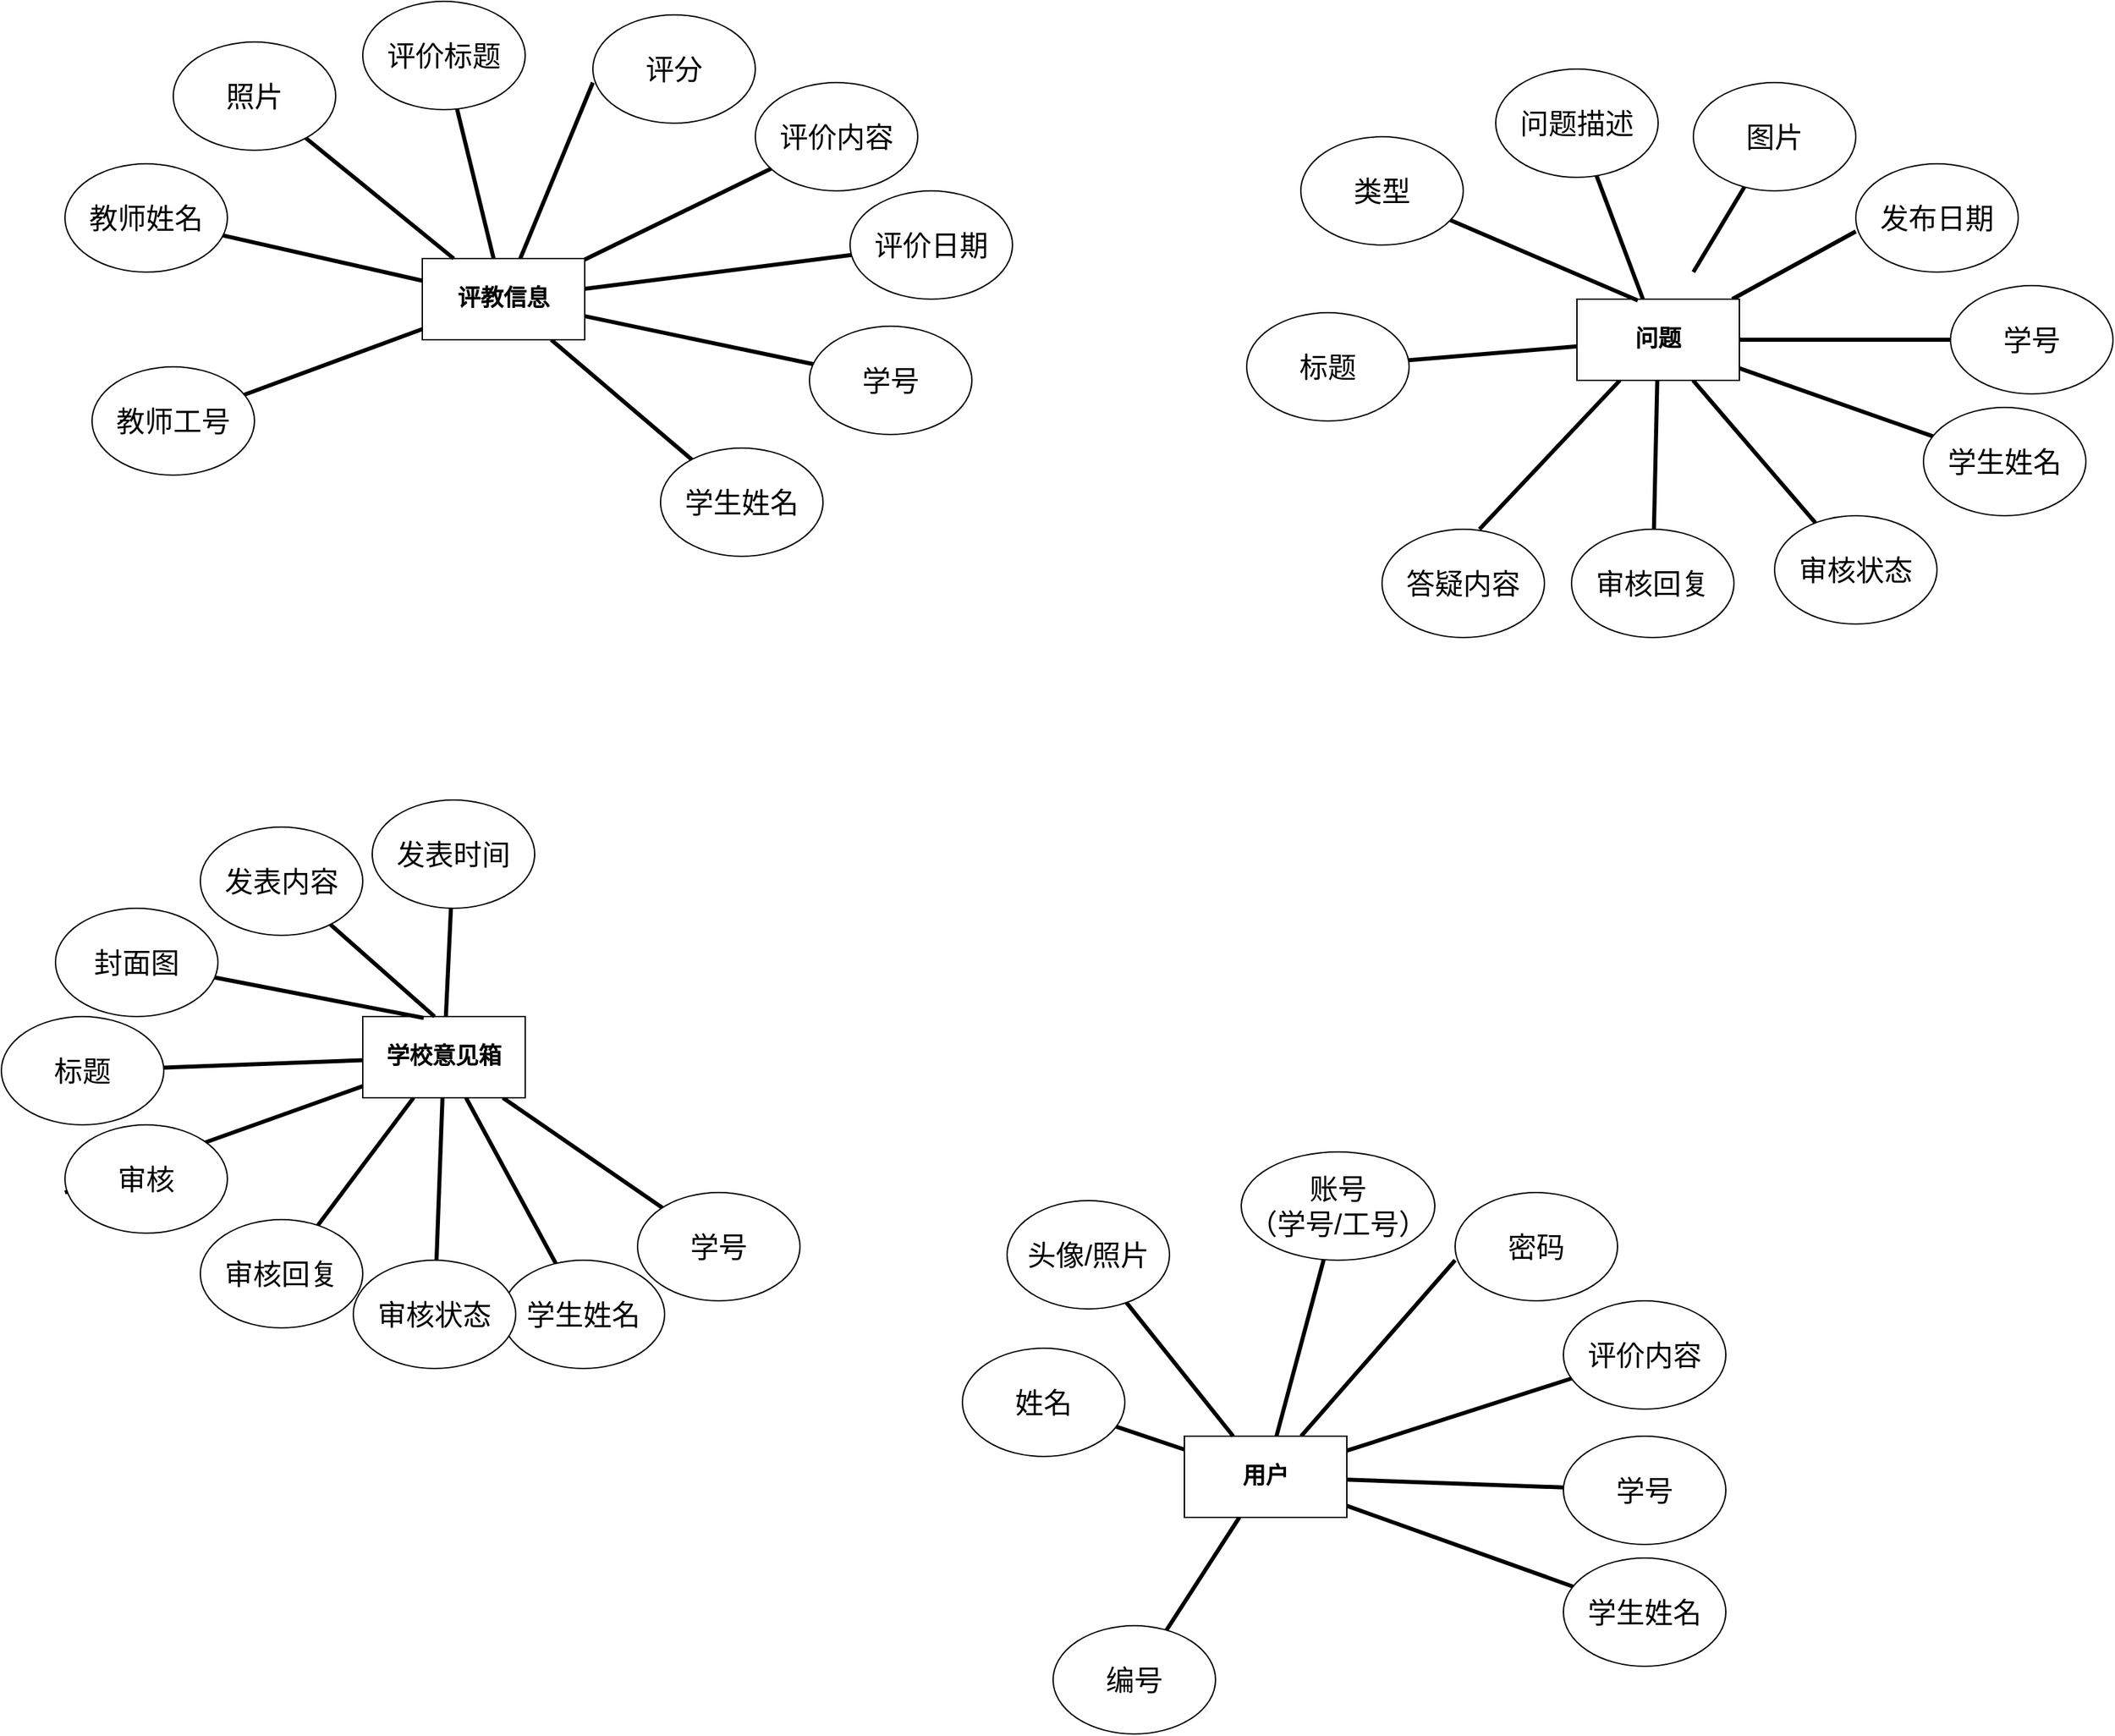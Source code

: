 <mxfile version="21.3.0" type="github" pages="3">
  <diagram name="第 1 页" id="lqhFtGPekLb3dXe2P2rk">
    <mxGraphModel dx="2585" dy="2587" grid="1" gridSize="10" guides="1" tooltips="1" connect="1" arrows="1" fold="1" page="1" pageScale="1" pageWidth="827" pageHeight="1169" math="0" shadow="0">
      <root>
        <mxCell id="0" />
        <mxCell id="1" parent="0" />
        <mxCell id="Dka6jU04fZYeaKy0mmvw-1" style="rounded=0;orthogonalLoop=1;jettySize=auto;html=1;endArrow=none;endFill=0;strokeWidth=3;" parent="1" source="Dka6jU04fZYeaKy0mmvw-7" target="Dka6jU04fZYeaKy0mmvw-8" edge="1">
          <mxGeometry relative="1" as="geometry" />
        </mxCell>
        <mxCell id="Dka6jU04fZYeaKy0mmvw-2" style="edgeStyle=none;shape=connector;rounded=0;orthogonalLoop=1;jettySize=auto;html=1;entryX=0;entryY=0.625;entryDx=0;entryDy=0;entryPerimeter=0;labelBackgroundColor=default;strokeWidth=3;fontFamily=Helvetica;fontSize=11;fontColor=default;endArrow=none;endFill=0;" parent="1" source="Dka6jU04fZYeaKy0mmvw-7" target="Dka6jU04fZYeaKy0mmvw-16" edge="1">
          <mxGeometry relative="1" as="geometry" />
        </mxCell>
        <mxCell id="Dka6jU04fZYeaKy0mmvw-3" style="edgeStyle=none;shape=connector;rounded=0;orthogonalLoop=1;jettySize=auto;html=1;labelBackgroundColor=default;strokeWidth=3;fontFamily=Helvetica;fontSize=11;fontColor=default;endArrow=none;endFill=0;" parent="1" source="Dka6jU04fZYeaKy0mmvw-7" target="Dka6jU04fZYeaKy0mmvw-15" edge="1">
          <mxGeometry relative="1" as="geometry" />
        </mxCell>
        <mxCell id="Dka6jU04fZYeaKy0mmvw-4" style="edgeStyle=none;shape=connector;rounded=0;orthogonalLoop=1;jettySize=auto;html=1;labelBackgroundColor=default;strokeWidth=3;fontFamily=Helvetica;fontSize=11;fontColor=default;endArrow=none;endFill=0;" parent="1" source="Dka6jU04fZYeaKy0mmvw-7" target="Dka6jU04fZYeaKy0mmvw-17" edge="1">
          <mxGeometry relative="1" as="geometry" />
        </mxCell>
        <mxCell id="Dka6jU04fZYeaKy0mmvw-5" style="edgeStyle=none;shape=connector;rounded=0;orthogonalLoop=1;jettySize=auto;html=1;labelBackgroundColor=default;strokeWidth=3;fontFamily=Helvetica;fontSize=11;fontColor=default;endArrow=none;endFill=0;" parent="1" source="Dka6jU04fZYeaKy0mmvw-7" target="Dka6jU04fZYeaKy0mmvw-18" edge="1">
          <mxGeometry relative="1" as="geometry" />
        </mxCell>
        <mxCell id="Dka6jU04fZYeaKy0mmvw-6" style="edgeStyle=none;shape=connector;rounded=0;orthogonalLoop=1;jettySize=auto;html=1;labelBackgroundColor=default;strokeWidth=3;fontFamily=Helvetica;fontSize=11;fontColor=default;endArrow=none;endFill=0;" parent="1" source="Dka6jU04fZYeaKy0mmvw-7" target="Dka6jU04fZYeaKy0mmvw-19" edge="1">
          <mxGeometry relative="1" as="geometry" />
        </mxCell>
        <mxCell id="Dka6jU04fZYeaKy0mmvw-7" value="学校意见箱" style="rounded=0;whiteSpace=wrap;html=1;fontFamily=Times New Roman;fontStyle=1;fontSize=17;" parent="1" vertex="1">
          <mxGeometry x="347" y="280" width="120" height="60" as="geometry" />
        </mxCell>
        <mxCell id="Dka6jU04fZYeaKy0mmvw-8" value="标题" style="ellipse;whiteSpace=wrap;html=1;fontSize=21;" parent="1" vertex="1">
          <mxGeometry x="80" y="280" width="120" height="80" as="geometry" />
        </mxCell>
        <mxCell id="Dka6jU04fZYeaKy0mmvw-9" style="rounded=0;orthogonalLoop=1;jettySize=auto;html=1;endArrow=none;endFill=0;strokeWidth=3;exitX=0.375;exitY=0.017;exitDx=0;exitDy=0;exitPerimeter=0;" parent="1" source="Dka6jU04fZYeaKy0mmvw-7" target="Dka6jU04fZYeaKy0mmvw-10" edge="1">
          <mxGeometry relative="1" as="geometry">
            <mxPoint x="344" y="270" as="sourcePoint" />
          </mxGeometry>
        </mxCell>
        <mxCell id="Dka6jU04fZYeaKy0mmvw-10" value="封面图" style="ellipse;whiteSpace=wrap;html=1;fontSize=21;" parent="1" vertex="1">
          <mxGeometry x="120" y="200" width="120" height="80" as="geometry" />
        </mxCell>
        <mxCell id="Dka6jU04fZYeaKy0mmvw-11" style="rounded=0;orthogonalLoop=1;jettySize=auto;html=1;endArrow=none;endFill=0;strokeWidth=3;" parent="1" source="Dka6jU04fZYeaKy0mmvw-7" target="Dka6jU04fZYeaKy0mmvw-12" edge="1">
          <mxGeometry relative="1" as="geometry">
            <mxPoint x="428" y="293" as="sourcePoint" />
          </mxGeometry>
        </mxCell>
        <mxCell id="Dka6jU04fZYeaKy0mmvw-12" value="发表时间" style="ellipse;whiteSpace=wrap;html=1;fontSize=21;" parent="1" vertex="1">
          <mxGeometry x="354" y="120" width="120" height="80" as="geometry" />
        </mxCell>
        <mxCell id="Dka6jU04fZYeaKy0mmvw-13" style="edgeStyle=none;shape=connector;rounded=0;orthogonalLoop=1;jettySize=auto;html=1;entryX=0.442;entryY=0;entryDx=0;entryDy=0;entryPerimeter=0;labelBackgroundColor=default;strokeWidth=3;fontFamily=Helvetica;fontSize=11;fontColor=default;endArrow=none;endFill=0;" parent="1" source="Dka6jU04fZYeaKy0mmvw-14" target="Dka6jU04fZYeaKy0mmvw-7" edge="1">
          <mxGeometry relative="1" as="geometry" />
        </mxCell>
        <mxCell id="Dka6jU04fZYeaKy0mmvw-14" value="发表内容" style="ellipse;whiteSpace=wrap;html=1;fontSize=21;" parent="1" vertex="1">
          <mxGeometry x="227" y="140" width="120" height="80" as="geometry" />
        </mxCell>
        <mxCell id="Dka6jU04fZYeaKy0mmvw-15" value="学号" style="ellipse;whiteSpace=wrap;html=1;fontSize=21;" parent="1" vertex="1">
          <mxGeometry x="550" y="410" width="120" height="80" as="geometry" />
        </mxCell>
        <mxCell id="Dka6jU04fZYeaKy0mmvw-16" value="审核" style="ellipse;whiteSpace=wrap;html=1;fontSize=21;" parent="1" vertex="1">
          <mxGeometry x="127" y="360" width="120" height="80" as="geometry" />
        </mxCell>
        <mxCell id="Dka6jU04fZYeaKy0mmvw-17" value="学生姓名" style="ellipse;whiteSpace=wrap;html=1;fontSize=21;" parent="1" vertex="1">
          <mxGeometry x="450" y="460" width="120" height="80" as="geometry" />
        </mxCell>
        <mxCell id="Dka6jU04fZYeaKy0mmvw-18" value="审核状态" style="ellipse;whiteSpace=wrap;html=1;fontSize=21;" parent="1" vertex="1">
          <mxGeometry x="340" y="460" width="120" height="80" as="geometry" />
        </mxCell>
        <mxCell id="Dka6jU04fZYeaKy0mmvw-19" value="审核回复" style="ellipse;whiteSpace=wrap;html=1;fontSize=21;" parent="1" vertex="1">
          <mxGeometry x="227" y="430" width="120" height="80" as="geometry" />
        </mxCell>
        <mxCell id="Dka6jU04fZYeaKy0mmvw-20" style="rounded=0;orthogonalLoop=1;jettySize=auto;html=1;endArrow=none;endFill=0;strokeWidth=3;" parent="1" source="Dka6jU04fZYeaKy0mmvw-26" target="Dka6jU04fZYeaKy0mmvw-27" edge="1">
          <mxGeometry relative="1" as="geometry" />
        </mxCell>
        <mxCell id="Dka6jU04fZYeaKy0mmvw-21" style="edgeStyle=none;shape=connector;rounded=0;orthogonalLoop=1;jettySize=auto;html=1;entryX=0;entryY=0.625;entryDx=0;entryDy=0;entryPerimeter=0;labelBackgroundColor=default;strokeWidth=3;fontFamily=Helvetica;fontSize=11;fontColor=default;endArrow=none;endFill=0;" parent="1" source="Dka6jU04fZYeaKy0mmvw-26" target="Dka6jU04fZYeaKy0mmvw-35" edge="1">
          <mxGeometry relative="1" as="geometry" />
        </mxCell>
        <mxCell id="Dka6jU04fZYeaKy0mmvw-22" style="edgeStyle=none;shape=connector;rounded=0;orthogonalLoop=1;jettySize=auto;html=1;labelBackgroundColor=default;strokeWidth=3;fontFamily=Helvetica;fontSize=11;fontColor=default;endArrow=none;endFill=0;" parent="1" source="Dka6jU04fZYeaKy0mmvw-26" target="Dka6jU04fZYeaKy0mmvw-34" edge="1">
          <mxGeometry relative="1" as="geometry" />
        </mxCell>
        <mxCell id="Dka6jU04fZYeaKy0mmvw-23" style="edgeStyle=none;shape=connector;rounded=0;orthogonalLoop=1;jettySize=auto;html=1;labelBackgroundColor=default;strokeWidth=3;fontFamily=Helvetica;fontSize=11;fontColor=default;endArrow=none;endFill=0;" parent="1" source="Dka6jU04fZYeaKy0mmvw-26" target="Dka6jU04fZYeaKy0mmvw-36" edge="1">
          <mxGeometry relative="1" as="geometry" />
        </mxCell>
        <mxCell id="Dka6jU04fZYeaKy0mmvw-24" style="edgeStyle=none;shape=connector;rounded=0;orthogonalLoop=1;jettySize=auto;html=1;labelBackgroundColor=default;strokeWidth=3;fontFamily=Helvetica;fontSize=11;fontColor=default;endArrow=none;endFill=0;" parent="1" source="Dka6jU04fZYeaKy0mmvw-26" target="Dka6jU04fZYeaKy0mmvw-37" edge="1">
          <mxGeometry relative="1" as="geometry" />
        </mxCell>
        <mxCell id="Dka6jU04fZYeaKy0mmvw-25" style="edgeStyle=none;shape=connector;rounded=0;orthogonalLoop=1;jettySize=auto;html=1;labelBackgroundColor=default;strokeWidth=3;fontFamily=Helvetica;fontSize=11;fontColor=default;endArrow=none;endFill=0;" parent="1" source="Dka6jU04fZYeaKy0mmvw-26" target="Dka6jU04fZYeaKy0mmvw-38" edge="1">
          <mxGeometry relative="1" as="geometry" />
        </mxCell>
        <mxCell id="OiThAVt1DYS7diR-7qcc-2" style="edgeStyle=none;shape=connector;rounded=0;orthogonalLoop=1;jettySize=auto;html=1;labelBackgroundColor=default;strokeColor=default;strokeWidth=3;fontFamily=Helvetica;fontSize=11;fontColor=default;endArrow=none;endFill=0;entryX=0.6;entryY=0;entryDx=0;entryDy=0;entryPerimeter=0;" edge="1" parent="1" source="Dka6jU04fZYeaKy0mmvw-26" target="OiThAVt1DYS7diR-7qcc-3">
          <mxGeometry relative="1" as="geometry">
            <mxPoint x="1110" y="-90" as="targetPoint" />
          </mxGeometry>
        </mxCell>
        <mxCell id="Dka6jU04fZYeaKy0mmvw-26" value="问题" style="rounded=0;whiteSpace=wrap;html=1;fontFamily=Times New Roman;fontStyle=1;fontSize=17;" parent="1" vertex="1">
          <mxGeometry x="1244" y="-250" width="120" height="60" as="geometry" />
        </mxCell>
        <mxCell id="Dka6jU04fZYeaKy0mmvw-27" value="标题" style="ellipse;whiteSpace=wrap;html=1;fontSize=21;" parent="1" vertex="1">
          <mxGeometry x="1000" y="-240" width="120" height="80" as="geometry" />
        </mxCell>
        <mxCell id="Dka6jU04fZYeaKy0mmvw-28" style="rounded=0;orthogonalLoop=1;jettySize=auto;html=1;endArrow=none;endFill=0;strokeWidth=3;exitX=0.375;exitY=0.017;exitDx=0;exitDy=0;exitPerimeter=0;" parent="1" source="Dka6jU04fZYeaKy0mmvw-26" target="Dka6jU04fZYeaKy0mmvw-29" edge="1">
          <mxGeometry relative="1" as="geometry">
            <mxPoint x="1234" y="-270" as="sourcePoint" />
          </mxGeometry>
        </mxCell>
        <mxCell id="Dka6jU04fZYeaKy0mmvw-29" value="类型" style="ellipse;whiteSpace=wrap;html=1;fontSize=21;" parent="1" vertex="1">
          <mxGeometry x="1040" y="-370" width="120" height="80" as="geometry" />
        </mxCell>
        <mxCell id="Dka6jU04fZYeaKy0mmvw-30" style="rounded=0;orthogonalLoop=1;jettySize=auto;html=1;endArrow=none;endFill=0;strokeWidth=3;" parent="1" target="Dka6jU04fZYeaKy0mmvw-31" edge="1">
          <mxGeometry relative="1" as="geometry">
            <mxPoint x="1330" y="-270" as="sourcePoint" />
          </mxGeometry>
        </mxCell>
        <mxCell id="Dka6jU04fZYeaKy0mmvw-31" value="图片" style="ellipse;whiteSpace=wrap;html=1;fontSize=21;" parent="1" vertex="1">
          <mxGeometry x="1330" y="-410" width="120" height="80" as="geometry" />
        </mxCell>
        <mxCell id="Dka6jU04fZYeaKy0mmvw-32" style="edgeStyle=none;shape=connector;rounded=0;orthogonalLoop=1;jettySize=auto;html=1;labelBackgroundColor=default;strokeWidth=3;fontFamily=Helvetica;fontSize=11;fontColor=default;endArrow=none;endFill=0;" parent="1" source="Dka6jU04fZYeaKy0mmvw-33" target="Dka6jU04fZYeaKy0mmvw-26" edge="1">
          <mxGeometry relative="1" as="geometry" />
        </mxCell>
        <mxCell id="Dka6jU04fZYeaKy0mmvw-33" value="问题描述" style="ellipse;whiteSpace=wrap;html=1;fontSize=21;" parent="1" vertex="1">
          <mxGeometry x="1184" y="-420" width="120" height="80" as="geometry" />
        </mxCell>
        <mxCell id="Dka6jU04fZYeaKy0mmvw-34" value="学号" style="ellipse;whiteSpace=wrap;html=1;fontSize=21;" parent="1" vertex="1">
          <mxGeometry x="1520" y="-260" width="120" height="80" as="geometry" />
        </mxCell>
        <mxCell id="Dka6jU04fZYeaKy0mmvw-35" value="发布日期" style="ellipse;whiteSpace=wrap;html=1;fontSize=21;" parent="1" vertex="1">
          <mxGeometry x="1450" y="-350" width="120" height="80" as="geometry" />
        </mxCell>
        <mxCell id="Dka6jU04fZYeaKy0mmvw-36" value="学生姓名" style="ellipse;whiteSpace=wrap;html=1;fontSize=21;" parent="1" vertex="1">
          <mxGeometry x="1500" y="-170" width="120" height="80" as="geometry" />
        </mxCell>
        <mxCell id="Dka6jU04fZYeaKy0mmvw-37" value="审核状态" style="ellipse;whiteSpace=wrap;html=1;fontSize=21;" parent="1" vertex="1">
          <mxGeometry x="1390" y="-90" width="120" height="80" as="geometry" />
        </mxCell>
        <mxCell id="Dka6jU04fZYeaKy0mmvw-38" value="审核回复" style="ellipse;whiteSpace=wrap;html=1;fontSize=21;" parent="1" vertex="1">
          <mxGeometry x="1240" y="-80" width="120" height="80" as="geometry" />
        </mxCell>
        <mxCell id="Dka6jU04fZYeaKy0mmvw-58" style="rounded=0;orthogonalLoop=1;jettySize=auto;html=1;endArrow=none;endFill=0;strokeWidth=3;" parent="1" source="Dka6jU04fZYeaKy0mmvw-63" target="Dka6jU04fZYeaKy0mmvw-64" edge="1">
          <mxGeometry relative="1" as="geometry" />
        </mxCell>
        <mxCell id="Dka6jU04fZYeaKy0mmvw-59" style="edgeStyle=none;shape=connector;rounded=0;orthogonalLoop=1;jettySize=auto;html=1;entryX=0;entryY=0.625;entryDx=0;entryDy=0;entryPerimeter=0;labelBackgroundColor=default;strokeWidth=3;fontFamily=Helvetica;fontSize=11;fontColor=default;endArrow=none;endFill=0;" parent="1" source="Dka6jU04fZYeaKy0mmvw-63" target="Dka6jU04fZYeaKy0mmvw-72" edge="1">
          <mxGeometry relative="1" as="geometry" />
        </mxCell>
        <mxCell id="Dka6jU04fZYeaKy0mmvw-60" style="edgeStyle=none;shape=connector;rounded=0;orthogonalLoop=1;jettySize=auto;html=1;labelBackgroundColor=default;strokeWidth=3;fontFamily=Helvetica;fontSize=11;fontColor=default;endArrow=none;endFill=0;" parent="1" source="Dka6jU04fZYeaKy0mmvw-63" target="Dka6jU04fZYeaKy0mmvw-71" edge="1">
          <mxGeometry relative="1" as="geometry" />
        </mxCell>
        <mxCell id="Dka6jU04fZYeaKy0mmvw-61" style="edgeStyle=none;shape=connector;rounded=0;orthogonalLoop=1;jettySize=auto;html=1;labelBackgroundColor=default;strokeWidth=3;fontFamily=Helvetica;fontSize=11;fontColor=default;endArrow=none;endFill=0;" parent="1" source="Dka6jU04fZYeaKy0mmvw-63" target="Dka6jU04fZYeaKy0mmvw-73" edge="1">
          <mxGeometry relative="1" as="geometry" />
        </mxCell>
        <mxCell id="Dka6jU04fZYeaKy0mmvw-62" style="edgeStyle=none;shape=connector;rounded=0;orthogonalLoop=1;jettySize=auto;html=1;labelBackgroundColor=default;strokeWidth=3;fontFamily=Helvetica;fontSize=11;fontColor=default;endArrow=none;endFill=0;" parent="1" source="Dka6jU04fZYeaKy0mmvw-63" target="Dka6jU04fZYeaKy0mmvw-74" edge="1">
          <mxGeometry relative="1" as="geometry" />
        </mxCell>
        <mxCell id="Dka6jU04fZYeaKy0mmvw-63" value="评教信息" style="rounded=0;whiteSpace=wrap;html=1;fontFamily=Times New Roman;fontStyle=1;fontSize=17;" parent="1" vertex="1">
          <mxGeometry x="391" y="-280" width="120" height="60" as="geometry" />
        </mxCell>
        <mxCell id="Dka6jU04fZYeaKy0mmvw-64" value="教师工号" style="ellipse;whiteSpace=wrap;html=1;fontSize=21;" parent="1" vertex="1">
          <mxGeometry x="147" y="-200" width="120" height="80" as="geometry" />
        </mxCell>
        <mxCell id="Dka6jU04fZYeaKy0mmvw-65" style="rounded=0;orthogonalLoop=1;jettySize=auto;html=1;endArrow=none;endFill=0;strokeWidth=3;" parent="1" source="Dka6jU04fZYeaKy0mmvw-63" target="Dka6jU04fZYeaKy0mmvw-66" edge="1">
          <mxGeometry relative="1" as="geometry">
            <mxPoint x="381" y="-300" as="sourcePoint" />
          </mxGeometry>
        </mxCell>
        <mxCell id="Dka6jU04fZYeaKy0mmvw-66" value="教师姓名" style="ellipse;whiteSpace=wrap;html=1;fontSize=21;" parent="1" vertex="1">
          <mxGeometry x="127" y="-350" width="120" height="80" as="geometry" />
        </mxCell>
        <mxCell id="Dka6jU04fZYeaKy0mmvw-67" style="rounded=0;orthogonalLoop=1;jettySize=auto;html=1;endArrow=none;endFill=0;strokeWidth=3;" parent="1" source="Dka6jU04fZYeaKy0mmvw-63" target="Dka6jU04fZYeaKy0mmvw-68" edge="1">
          <mxGeometry relative="1" as="geometry">
            <mxPoint x="571" y="-360" as="sourcePoint" />
          </mxGeometry>
        </mxCell>
        <mxCell id="Dka6jU04fZYeaKy0mmvw-68" value="评价标题" style="ellipse;whiteSpace=wrap;html=1;fontSize=21;" parent="1" vertex="1">
          <mxGeometry x="347" y="-470" width="120" height="80" as="geometry" />
        </mxCell>
        <mxCell id="Dka6jU04fZYeaKy0mmvw-69" style="edgeStyle=none;shape=connector;rounded=0;orthogonalLoop=1;jettySize=auto;html=1;labelBackgroundColor=default;strokeWidth=3;fontFamily=Helvetica;fontSize=11;fontColor=default;endArrow=none;endFill=0;" parent="1" source="Dka6jU04fZYeaKy0mmvw-70" target="Dka6jU04fZYeaKy0mmvw-63" edge="1">
          <mxGeometry relative="1" as="geometry" />
        </mxCell>
        <mxCell id="Dka6jU04fZYeaKy0mmvw-70" value="照片" style="ellipse;whiteSpace=wrap;html=1;fontSize=21;" parent="1" vertex="1">
          <mxGeometry x="207" y="-440" width="120" height="80" as="geometry" />
        </mxCell>
        <mxCell id="Dka6jU04fZYeaKy0mmvw-71" value="评价内容" style="ellipse;whiteSpace=wrap;html=1;fontSize=21;" parent="1" vertex="1">
          <mxGeometry x="637" y="-410" width="120" height="80" as="geometry" />
        </mxCell>
        <mxCell id="Dka6jU04fZYeaKy0mmvw-72" value="评分" style="ellipse;whiteSpace=wrap;html=1;fontSize=21;" parent="1" vertex="1">
          <mxGeometry x="517" y="-460" width="120" height="80" as="geometry" />
        </mxCell>
        <mxCell id="Dka6jU04fZYeaKy0mmvw-73" value="学号" style="ellipse;whiteSpace=wrap;html=1;fontSize=21;" parent="1" vertex="1">
          <mxGeometry x="677" y="-230" width="120" height="80" as="geometry" />
        </mxCell>
        <mxCell id="Dka6jU04fZYeaKy0mmvw-74" value="学生姓名" style="ellipse;whiteSpace=wrap;html=1;fontSize=21;" parent="1" vertex="1">
          <mxGeometry x="567" y="-140" width="120" height="80" as="geometry" />
        </mxCell>
        <mxCell id="Dka6jU04fZYeaKy0mmvw-75" style="edgeStyle=none;shape=connector;rounded=0;orthogonalLoop=1;jettySize=auto;html=1;labelBackgroundColor=default;strokeWidth=3;fontFamily=Helvetica;fontSize=11;fontColor=default;endArrow=none;endFill=0;" parent="1" source="Dka6jU04fZYeaKy0mmvw-76" target="Dka6jU04fZYeaKy0mmvw-63" edge="1">
          <mxGeometry relative="1" as="geometry" />
        </mxCell>
        <mxCell id="Dka6jU04fZYeaKy0mmvw-76" value="评价日期" style="ellipse;whiteSpace=wrap;html=1;fontSize=21;" parent="1" vertex="1">
          <mxGeometry x="707" y="-330" width="120" height="80" as="geometry" />
        </mxCell>
        <mxCell id="OiThAVt1DYS7diR-7qcc-3" value="答疑内容" style="ellipse;whiteSpace=wrap;html=1;fontSize=21;" vertex="1" parent="1">
          <mxGeometry x="1100" y="-80" width="120" height="80" as="geometry" />
        </mxCell>
        <mxCell id="CoflHbQU25LNIASBhHmg-1" style="rounded=0;orthogonalLoop=1;jettySize=auto;html=1;endArrow=none;endFill=0;strokeWidth=3;" edge="1" parent="1" source="CoflHbQU25LNIASBhHmg-6" target="CoflHbQU25LNIASBhHmg-7">
          <mxGeometry relative="1" as="geometry" />
        </mxCell>
        <mxCell id="CoflHbQU25LNIASBhHmg-2" style="edgeStyle=none;shape=connector;rounded=0;orthogonalLoop=1;jettySize=auto;html=1;entryX=0;entryY=0.625;entryDx=0;entryDy=0;entryPerimeter=0;labelBackgroundColor=default;strokeWidth=3;fontFamily=Helvetica;fontSize=11;fontColor=default;endArrow=none;endFill=0;" edge="1" parent="1" source="CoflHbQU25LNIASBhHmg-6" target="CoflHbQU25LNIASBhHmg-15">
          <mxGeometry relative="1" as="geometry" />
        </mxCell>
        <mxCell id="CoflHbQU25LNIASBhHmg-3" style="edgeStyle=none;shape=connector;rounded=0;orthogonalLoop=1;jettySize=auto;html=1;labelBackgroundColor=default;strokeWidth=3;fontFamily=Helvetica;fontSize=11;fontColor=default;endArrow=none;endFill=0;" edge="1" parent="1" source="CoflHbQU25LNIASBhHmg-6" target="CoflHbQU25LNIASBhHmg-14">
          <mxGeometry relative="1" as="geometry" />
        </mxCell>
        <mxCell id="CoflHbQU25LNIASBhHmg-4" style="edgeStyle=none;shape=connector;rounded=0;orthogonalLoop=1;jettySize=auto;html=1;labelBackgroundColor=default;strokeWidth=3;fontFamily=Helvetica;fontSize=11;fontColor=default;endArrow=none;endFill=0;" edge="1" parent="1" source="CoflHbQU25LNIASBhHmg-6" target="CoflHbQU25LNIASBhHmg-16">
          <mxGeometry relative="1" as="geometry" />
        </mxCell>
        <mxCell id="CoflHbQU25LNIASBhHmg-5" style="edgeStyle=none;shape=connector;rounded=0;orthogonalLoop=1;jettySize=auto;html=1;labelBackgroundColor=default;strokeWidth=3;fontFamily=Helvetica;fontSize=11;fontColor=default;endArrow=none;endFill=0;" edge="1" parent="1" source="CoflHbQU25LNIASBhHmg-6" target="CoflHbQU25LNIASBhHmg-17">
          <mxGeometry relative="1" as="geometry" />
        </mxCell>
        <mxCell id="CoflHbQU25LNIASBhHmg-6" value="用户" style="rounded=0;whiteSpace=wrap;html=1;fontFamily=Times New Roman;fontStyle=1;fontSize=17;" vertex="1" parent="1">
          <mxGeometry x="954" y="590" width="120" height="60" as="geometry" />
        </mxCell>
        <mxCell id="CoflHbQU25LNIASBhHmg-7" value="编号" style="ellipse;whiteSpace=wrap;html=1;fontSize=21;" vertex="1" parent="1">
          <mxGeometry x="857" y="730" width="120" height="80" as="geometry" />
        </mxCell>
        <mxCell id="CoflHbQU25LNIASBhHmg-8" style="rounded=0;orthogonalLoop=1;jettySize=auto;html=1;endArrow=none;endFill=0;strokeWidth=3;" edge="1" parent="1" source="CoflHbQU25LNIASBhHmg-6" target="CoflHbQU25LNIASBhHmg-9">
          <mxGeometry relative="1" as="geometry">
            <mxPoint x="1035" y="520" as="sourcePoint" />
          </mxGeometry>
        </mxCell>
        <mxCell id="CoflHbQU25LNIASBhHmg-9" value="姓名" style="ellipse;whiteSpace=wrap;html=1;fontSize=21;" vertex="1" parent="1">
          <mxGeometry x="790" y="525" width="120" height="80" as="geometry" />
        </mxCell>
        <mxCell id="CoflHbQU25LNIASBhHmg-10" style="rounded=0;orthogonalLoop=1;jettySize=auto;html=1;endArrow=none;endFill=0;strokeWidth=3;" edge="1" parent="1" source="CoflHbQU25LNIASBhHmg-6" target="CoflHbQU25LNIASBhHmg-11">
          <mxGeometry relative="1" as="geometry">
            <mxPoint x="1225" y="460" as="sourcePoint" />
          </mxGeometry>
        </mxCell>
        <mxCell id="CoflHbQU25LNIASBhHmg-11" value="账号&lt;br&gt;（学号/工号）" style="ellipse;whiteSpace=wrap;html=1;fontSize=21;" vertex="1" parent="1">
          <mxGeometry x="996" y="380" width="143" height="80" as="geometry" />
        </mxCell>
        <mxCell id="CoflHbQU25LNIASBhHmg-12" style="edgeStyle=none;shape=connector;rounded=0;orthogonalLoop=1;jettySize=auto;html=1;labelBackgroundColor=default;strokeWidth=3;fontFamily=Helvetica;fontSize=11;fontColor=default;endArrow=none;endFill=0;" edge="1" parent="1" source="CoflHbQU25LNIASBhHmg-13" target="CoflHbQU25LNIASBhHmg-6">
          <mxGeometry relative="1" as="geometry" />
        </mxCell>
        <mxCell id="CoflHbQU25LNIASBhHmg-13" value="头像/照片" style="ellipse;whiteSpace=wrap;html=1;fontSize=21;" vertex="1" parent="1">
          <mxGeometry x="823" y="416" width="120" height="80" as="geometry" />
        </mxCell>
        <mxCell id="CoflHbQU25LNIASBhHmg-14" value="评价内容" style="ellipse;whiteSpace=wrap;html=1;fontSize=21;" vertex="1" parent="1">
          <mxGeometry x="1234" y="490" width="120" height="80" as="geometry" />
        </mxCell>
        <mxCell id="CoflHbQU25LNIASBhHmg-15" value="密码" style="ellipse;whiteSpace=wrap;html=1;fontSize=21;" vertex="1" parent="1">
          <mxGeometry x="1154" y="410" width="120" height="80" as="geometry" />
        </mxCell>
        <mxCell id="CoflHbQU25LNIASBhHmg-16" value="学号" style="ellipse;whiteSpace=wrap;html=1;fontSize=21;" vertex="1" parent="1">
          <mxGeometry x="1234" y="590" width="120" height="80" as="geometry" />
        </mxCell>
        <mxCell id="CoflHbQU25LNIASBhHmg-17" value="学生姓名" style="ellipse;whiteSpace=wrap;html=1;fontSize=21;" vertex="1" parent="1">
          <mxGeometry x="1234" y="680" width="120" height="80" as="geometry" />
        </mxCell>
      </root>
    </mxGraphModel>
  </diagram>
  <diagram id="PHl28scKh03x_rlFC0bg" name="用户实体信息图">
    <mxGraphModel dx="1422" dy="1949" grid="1" gridSize="10" guides="1" tooltips="1" connect="1" arrows="1" fold="1" page="1" pageScale="1" pageWidth="827" pageHeight="1169" math="0" shadow="0">
      <root>
        <mxCell id="0" />
        <mxCell id="1" parent="0" />
        <mxCell id="ew_GpBhqesdZU_tZQbUt-1" style="rounded=0;orthogonalLoop=1;jettySize=auto;html=1;endArrow=none;endFill=0;strokeWidth=3;" parent="1" source="ew_GpBhqesdZU_tZQbUt-6" target="ew_GpBhqesdZU_tZQbUt-7" edge="1">
          <mxGeometry relative="1" as="geometry" />
        </mxCell>
        <mxCell id="ew_GpBhqesdZU_tZQbUt-2" style="edgeStyle=none;shape=connector;rounded=0;orthogonalLoop=1;jettySize=auto;html=1;entryX=0;entryY=0.625;entryDx=0;entryDy=0;entryPerimeter=0;labelBackgroundColor=default;strokeWidth=3;fontFamily=Helvetica;fontSize=11;fontColor=default;endArrow=none;endFill=0;" parent="1" source="ew_GpBhqesdZU_tZQbUt-6" target="ew_GpBhqesdZU_tZQbUt-15" edge="1">
          <mxGeometry relative="1" as="geometry" />
        </mxCell>
        <mxCell id="ew_GpBhqesdZU_tZQbUt-3" style="edgeStyle=none;shape=connector;rounded=0;orthogonalLoop=1;jettySize=auto;html=1;labelBackgroundColor=default;strokeWidth=3;fontFamily=Helvetica;fontSize=11;fontColor=default;endArrow=none;endFill=0;" parent="1" source="ew_GpBhqesdZU_tZQbUt-6" target="ew_GpBhqesdZU_tZQbUt-14" edge="1">
          <mxGeometry relative="1" as="geometry" />
        </mxCell>
        <mxCell id="ew_GpBhqesdZU_tZQbUt-4" style="edgeStyle=none;shape=connector;rounded=0;orthogonalLoop=1;jettySize=auto;html=1;labelBackgroundColor=default;strokeWidth=3;fontFamily=Helvetica;fontSize=11;fontColor=default;endArrow=none;endFill=0;" parent="1" source="ew_GpBhqesdZU_tZQbUt-6" target="ew_GpBhqesdZU_tZQbUt-16" edge="1">
          <mxGeometry relative="1" as="geometry" />
        </mxCell>
        <mxCell id="ew_GpBhqesdZU_tZQbUt-5" style="edgeStyle=none;shape=connector;rounded=0;orthogonalLoop=1;jettySize=auto;html=1;labelBackgroundColor=default;strokeWidth=3;fontFamily=Helvetica;fontSize=11;fontColor=default;endArrow=none;endFill=0;" parent="1" source="ew_GpBhqesdZU_tZQbUt-6" target="ew_GpBhqesdZU_tZQbUt-17" edge="1">
          <mxGeometry relative="1" as="geometry" />
        </mxCell>
        <mxCell id="ew_GpBhqesdZU_tZQbUt-6" value="用户" style="rounded=0;whiteSpace=wrap;html=1;fontFamily=Times New Roman;fontStyle=1;fontSize=17;" parent="1" vertex="1">
          <mxGeometry x="290" y="-380" width="120" height="60" as="geometry" />
        </mxCell>
        <mxCell id="ew_GpBhqesdZU_tZQbUt-7" value="编号" style="ellipse;whiteSpace=wrap;html=1;fontSize=21;" parent="1" vertex="1">
          <mxGeometry x="50" y="-410" width="120" height="80" as="geometry" />
        </mxCell>
        <mxCell id="ew_GpBhqesdZU_tZQbUt-8" style="rounded=0;orthogonalLoop=1;jettySize=auto;html=1;endArrow=none;endFill=0;strokeWidth=3;" parent="1" source="ew_GpBhqesdZU_tZQbUt-6" target="ew_GpBhqesdZU_tZQbUt-9" edge="1">
          <mxGeometry relative="1" as="geometry">
            <mxPoint x="371" y="-450" as="sourcePoint" />
          </mxGeometry>
        </mxCell>
        <mxCell id="ew_GpBhqesdZU_tZQbUt-9" value="姓名" style="ellipse;whiteSpace=wrap;html=1;fontSize=21;" parent="1" vertex="1">
          <mxGeometry x="100" y="-500" width="120" height="80" as="geometry" />
        </mxCell>
        <mxCell id="ew_GpBhqesdZU_tZQbUt-10" style="rounded=0;orthogonalLoop=1;jettySize=auto;html=1;endArrow=none;endFill=0;strokeWidth=3;" parent="1" source="ew_GpBhqesdZU_tZQbUt-6" target="ew_GpBhqesdZU_tZQbUt-11" edge="1">
          <mxGeometry relative="1" as="geometry">
            <mxPoint x="561" y="-510" as="sourcePoint" />
          </mxGeometry>
        </mxCell>
        <mxCell id="ew_GpBhqesdZU_tZQbUt-11" value="账号&lt;br&gt;（学号/工号）" style="ellipse;whiteSpace=wrap;html=1;fontSize=21;" parent="1" vertex="1">
          <mxGeometry x="332" y="-590" width="143" height="80" as="geometry" />
        </mxCell>
        <mxCell id="ew_GpBhqesdZU_tZQbUt-12" style="edgeStyle=none;shape=connector;rounded=0;orthogonalLoop=1;jettySize=auto;html=1;labelBackgroundColor=default;strokeWidth=3;fontFamily=Helvetica;fontSize=11;fontColor=default;endArrow=none;endFill=0;" parent="1" source="ew_GpBhqesdZU_tZQbUt-13" target="ew_GpBhqesdZU_tZQbUt-6" edge="1">
          <mxGeometry relative="1" as="geometry" />
        </mxCell>
        <mxCell id="ew_GpBhqesdZU_tZQbUt-13" value="头像/照片" style="ellipse;whiteSpace=wrap;html=1;fontSize=21;" parent="1" vertex="1">
          <mxGeometry x="197" y="-570" width="120" height="80" as="geometry" />
        </mxCell>
        <mxCell id="ew_GpBhqesdZU_tZQbUt-14" value="评价内容" style="ellipse;whiteSpace=wrap;html=1;fontSize=21;" parent="1" vertex="1">
          <mxGeometry x="570" y="-480" width="120" height="80" as="geometry" />
        </mxCell>
        <mxCell id="ew_GpBhqesdZU_tZQbUt-15" value="密码" style="ellipse;whiteSpace=wrap;html=1;fontSize=21;" parent="1" vertex="1">
          <mxGeometry x="490" y="-560" width="120" height="80" as="geometry" />
        </mxCell>
        <mxCell id="ew_GpBhqesdZU_tZQbUt-16" value="学号" style="ellipse;whiteSpace=wrap;html=1;fontSize=21;" parent="1" vertex="1">
          <mxGeometry x="570" y="-380" width="120" height="80" as="geometry" />
        </mxCell>
        <mxCell id="ew_GpBhqesdZU_tZQbUt-17" value="学生姓名" style="ellipse;whiteSpace=wrap;html=1;fontSize=21;" parent="1" vertex="1">
          <mxGeometry x="570" y="-290" width="120" height="80" as="geometry" />
        </mxCell>
      </root>
    </mxGraphModel>
  </diagram>
  <diagram id="8_-ymMEbIRobFp0B6nJk" name="问题实体信息图">
    <mxGraphModel dx="1422" dy="780" grid="1" gridSize="10" guides="1" tooltips="1" connect="1" arrows="1" fold="1" page="1" pageScale="1" pageWidth="827" pageHeight="1169" math="0" shadow="0">
      <root>
        <mxCell id="0" />
        <mxCell id="1" parent="0" />
        <mxCell id="BuRQ6lTD6LkvXBjq9Rr4-1" style="rounded=0;orthogonalLoop=1;jettySize=auto;html=1;endArrow=none;endFill=0;strokeWidth=3;" edge="1" parent="1" source="BuRQ6lTD6LkvXBjq9Rr4-8" target="BuRQ6lTD6LkvXBjq9Rr4-9">
          <mxGeometry relative="1" as="geometry" />
        </mxCell>
        <mxCell id="BuRQ6lTD6LkvXBjq9Rr4-2" style="edgeStyle=none;shape=connector;rounded=0;orthogonalLoop=1;jettySize=auto;html=1;entryX=0;entryY=0.625;entryDx=0;entryDy=0;entryPerimeter=0;labelBackgroundColor=default;strokeWidth=3;fontFamily=Helvetica;fontSize=11;fontColor=default;endArrow=none;endFill=0;" edge="1" parent="1" source="BuRQ6lTD6LkvXBjq9Rr4-8" target="BuRQ6lTD6LkvXBjq9Rr4-17">
          <mxGeometry relative="1" as="geometry" />
        </mxCell>
        <mxCell id="BuRQ6lTD6LkvXBjq9Rr4-3" style="edgeStyle=none;shape=connector;rounded=0;orthogonalLoop=1;jettySize=auto;html=1;labelBackgroundColor=default;strokeWidth=3;fontFamily=Helvetica;fontSize=11;fontColor=default;endArrow=none;endFill=0;" edge="1" parent="1" source="BuRQ6lTD6LkvXBjq9Rr4-8" target="BuRQ6lTD6LkvXBjq9Rr4-16">
          <mxGeometry relative="1" as="geometry" />
        </mxCell>
        <mxCell id="BuRQ6lTD6LkvXBjq9Rr4-4" style="edgeStyle=none;shape=connector;rounded=0;orthogonalLoop=1;jettySize=auto;html=1;labelBackgroundColor=default;strokeWidth=3;fontFamily=Helvetica;fontSize=11;fontColor=default;endArrow=none;endFill=0;" edge="1" parent="1" source="BuRQ6lTD6LkvXBjq9Rr4-8" target="BuRQ6lTD6LkvXBjq9Rr4-18">
          <mxGeometry relative="1" as="geometry" />
        </mxCell>
        <mxCell id="BuRQ6lTD6LkvXBjq9Rr4-5" style="edgeStyle=none;shape=connector;rounded=0;orthogonalLoop=1;jettySize=auto;html=1;labelBackgroundColor=default;strokeWidth=3;fontFamily=Helvetica;fontSize=11;fontColor=default;endArrow=none;endFill=0;" edge="1" parent="1" source="BuRQ6lTD6LkvXBjq9Rr4-8" target="BuRQ6lTD6LkvXBjq9Rr4-19">
          <mxGeometry relative="1" as="geometry" />
        </mxCell>
        <mxCell id="BuRQ6lTD6LkvXBjq9Rr4-6" style="edgeStyle=none;shape=connector;rounded=0;orthogonalLoop=1;jettySize=auto;html=1;labelBackgroundColor=default;strokeWidth=3;fontFamily=Helvetica;fontSize=11;fontColor=default;endArrow=none;endFill=0;" edge="1" parent="1" source="BuRQ6lTD6LkvXBjq9Rr4-8" target="BuRQ6lTD6LkvXBjq9Rr4-20">
          <mxGeometry relative="1" as="geometry" />
        </mxCell>
        <mxCell id="BuRQ6lTD6LkvXBjq9Rr4-7" style="edgeStyle=none;shape=connector;rounded=0;orthogonalLoop=1;jettySize=auto;html=1;exitX=0.133;exitY=1;exitDx=0;exitDy=0;labelBackgroundColor=default;strokeColor=default;strokeWidth=3;fontFamily=Helvetica;fontSize=11;fontColor=default;endArrow=none;endFill=0;exitPerimeter=0;" edge="1" parent="1" source="BuRQ6lTD6LkvXBjq9Rr4-8" target="BuRQ6lTD6LkvXBjq9Rr4-21">
          <mxGeometry relative="1" as="geometry" />
        </mxCell>
        <mxCell id="BuRQ6lTD6LkvXBjq9Rr4-8" value="问题" style="rounded=0;whiteSpace=wrap;html=1;fontFamily=Times New Roman;fontStyle=1;fontSize=17;" vertex="1" parent="1">
          <mxGeometry x="354" y="290" width="120" height="60" as="geometry" />
        </mxCell>
        <mxCell id="BuRQ6lTD6LkvXBjq9Rr4-9" value="标题" style="ellipse;whiteSpace=wrap;html=1;fontSize=21;" vertex="1" parent="1">
          <mxGeometry x="80" y="280" width="120" height="80" as="geometry" />
        </mxCell>
        <mxCell id="BuRQ6lTD6LkvXBjq9Rr4-10" style="rounded=0;orthogonalLoop=1;jettySize=auto;html=1;endArrow=none;endFill=0;strokeWidth=3;exitX=0.375;exitY=0.017;exitDx=0;exitDy=0;exitPerimeter=0;" edge="1" parent="1" source="BuRQ6lTD6LkvXBjq9Rr4-8" target="BuRQ6lTD6LkvXBjq9Rr4-11">
          <mxGeometry relative="1" as="geometry">
            <mxPoint x="344" y="270" as="sourcePoint" />
          </mxGeometry>
        </mxCell>
        <mxCell id="BuRQ6lTD6LkvXBjq9Rr4-11" value="类型" style="ellipse;whiteSpace=wrap;html=1;fontSize=21;" vertex="1" parent="1">
          <mxGeometry x="150" y="180" width="120" height="80" as="geometry" />
        </mxCell>
        <mxCell id="BuRQ6lTD6LkvXBjq9Rr4-12" style="rounded=0;orthogonalLoop=1;jettySize=auto;html=1;endArrow=none;endFill=0;strokeWidth=3;exitX=0.617;exitY=0.05;exitDx=0;exitDy=0;exitPerimeter=0;" edge="1" parent="1" source="BuRQ6lTD6LkvXBjq9Rr4-8" target="BuRQ6lTD6LkvXBjq9Rr4-13">
          <mxGeometry relative="1" as="geometry">
            <mxPoint x="534" y="210" as="sourcePoint" />
          </mxGeometry>
        </mxCell>
        <mxCell id="BuRQ6lTD6LkvXBjq9Rr4-13" value="图片" style="ellipse;whiteSpace=wrap;html=1;fontSize=21;" vertex="1" parent="1">
          <mxGeometry x="440" y="130" width="120" height="80" as="geometry" />
        </mxCell>
        <mxCell id="BuRQ6lTD6LkvXBjq9Rr4-14" style="edgeStyle=none;shape=connector;rounded=0;orthogonalLoop=1;jettySize=auto;html=1;entryX=0.442;entryY=0;entryDx=0;entryDy=0;entryPerimeter=0;labelBackgroundColor=default;strokeWidth=3;fontFamily=Helvetica;fontSize=11;fontColor=default;endArrow=none;endFill=0;" edge="1" parent="1" source="BuRQ6lTD6LkvXBjq9Rr4-15" target="BuRQ6lTD6LkvXBjq9Rr4-8">
          <mxGeometry relative="1" as="geometry" />
        </mxCell>
        <mxCell id="BuRQ6lTD6LkvXBjq9Rr4-15" value="问题描述" style="ellipse;whiteSpace=wrap;html=1;fontSize=21;" vertex="1" parent="1">
          <mxGeometry x="294" y="120" width="120" height="80" as="geometry" />
        </mxCell>
        <mxCell id="BuRQ6lTD6LkvXBjq9Rr4-16" value="学号" style="ellipse;whiteSpace=wrap;html=1;fontSize=21;" vertex="1" parent="1">
          <mxGeometry x="630" y="280" width="120" height="80" as="geometry" />
        </mxCell>
        <mxCell id="BuRQ6lTD6LkvXBjq9Rr4-17" value="发布日期" style="ellipse;whiteSpace=wrap;html=1;fontSize=21;" vertex="1" parent="1">
          <mxGeometry x="560" y="190" width="120" height="80" as="geometry" />
        </mxCell>
        <mxCell id="BuRQ6lTD6LkvXBjq9Rr4-18" value="学生姓名" style="ellipse;whiteSpace=wrap;html=1;fontSize=21;" vertex="1" parent="1">
          <mxGeometry x="610" y="370" width="120" height="80" as="geometry" />
        </mxCell>
        <mxCell id="BuRQ6lTD6LkvXBjq9Rr4-19" value="审核状态" style="ellipse;whiteSpace=wrap;html=1;fontSize=21;" vertex="1" parent="1">
          <mxGeometry x="520" y="430" width="120" height="80" as="geometry" />
        </mxCell>
        <mxCell id="BuRQ6lTD6LkvXBjq9Rr4-20" value="审核回复" style="ellipse;whiteSpace=wrap;html=1;fontSize=21;" vertex="1" parent="1">
          <mxGeometry x="390" y="470" width="120" height="80" as="geometry" />
        </mxCell>
        <mxCell id="BuRQ6lTD6LkvXBjq9Rr4-21" value="答疑内容" style="ellipse;whiteSpace=wrap;html=1;fontSize=21;" vertex="1" parent="1">
          <mxGeometry x="234" y="460" width="120" height="80" as="geometry" />
        </mxCell>
      </root>
    </mxGraphModel>
  </diagram>
</mxfile>
